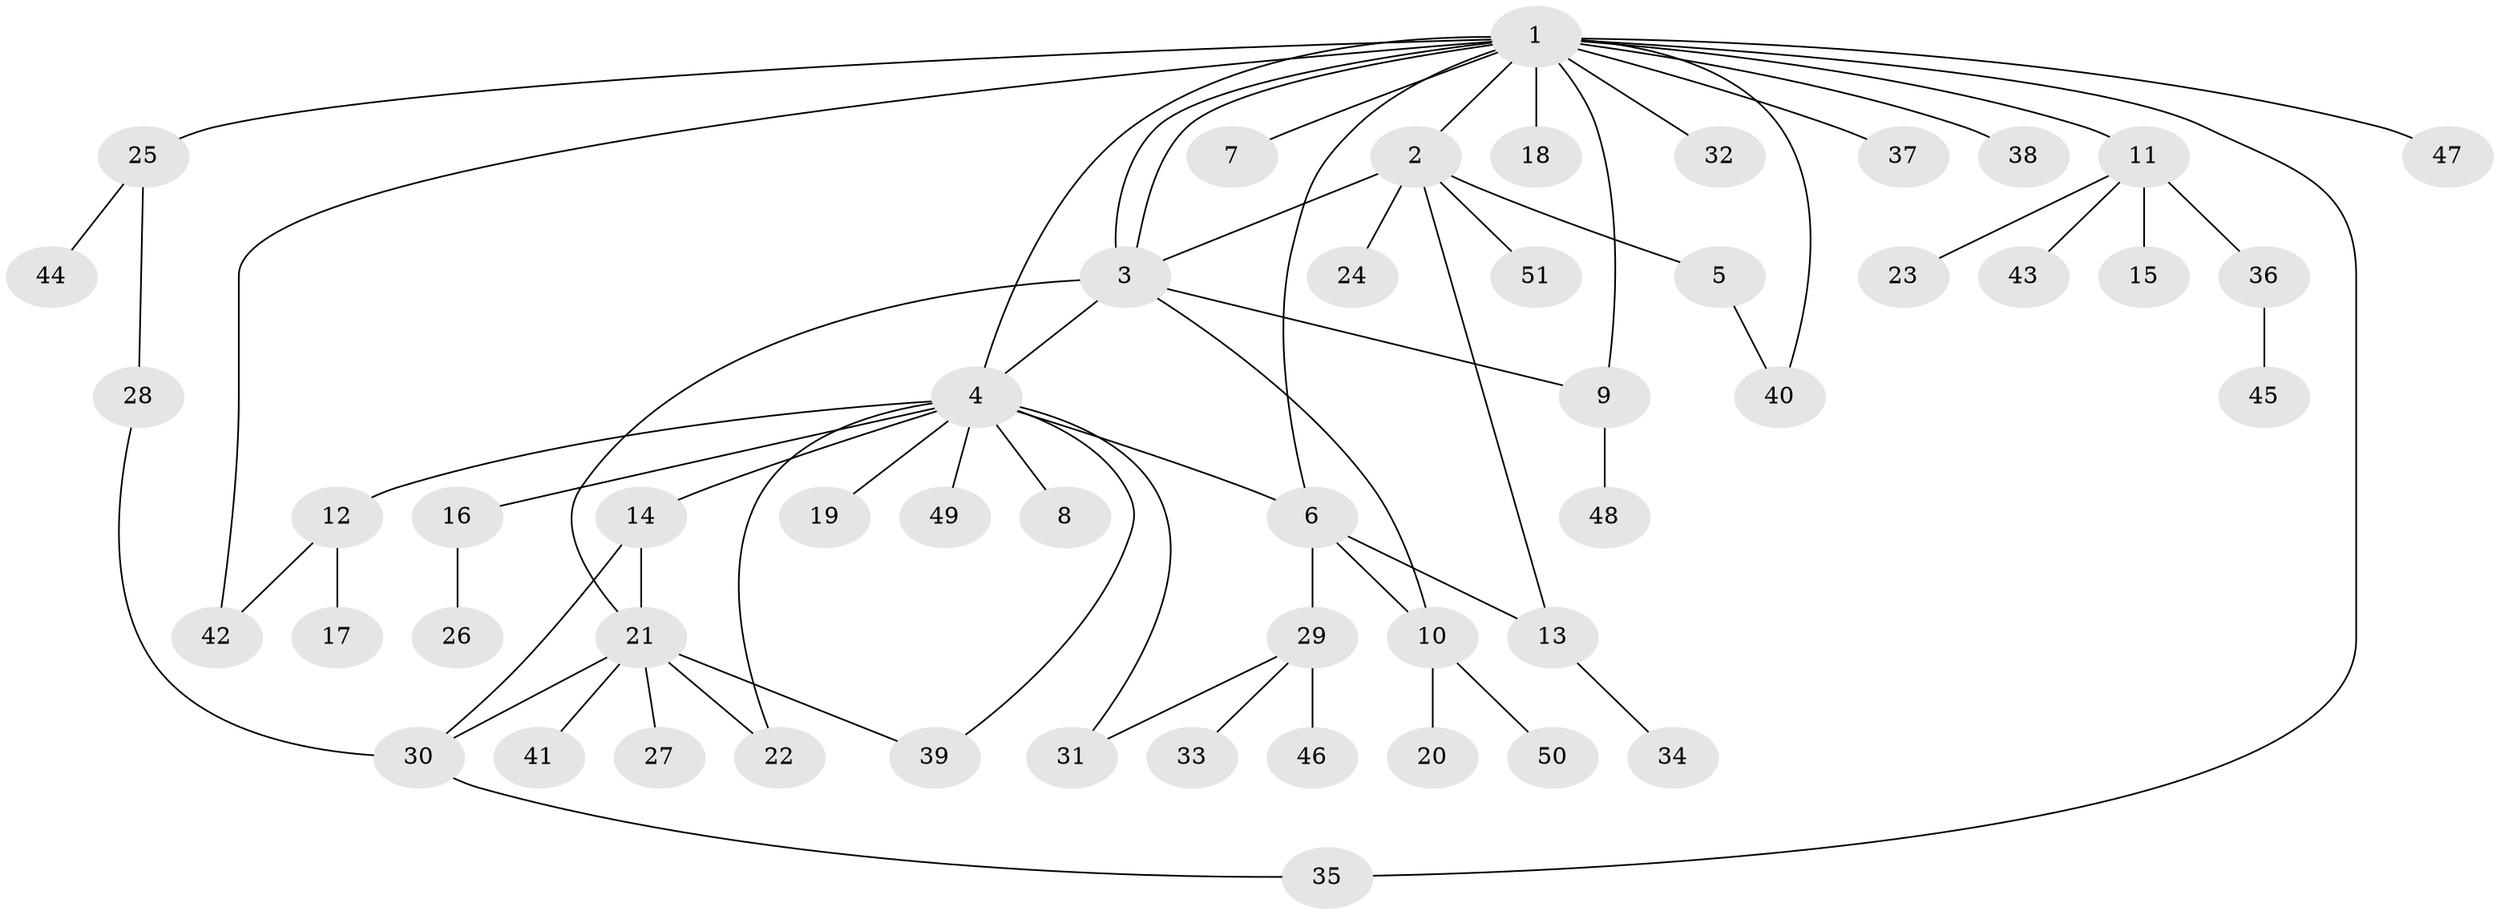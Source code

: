 // Generated by graph-tools (version 1.1) at 2025/35/03/09/25 02:35:30]
// undirected, 51 vertices, 66 edges
graph export_dot {
graph [start="1"]
  node [color=gray90,style=filled];
  1;
  2;
  3;
  4;
  5;
  6;
  7;
  8;
  9;
  10;
  11;
  12;
  13;
  14;
  15;
  16;
  17;
  18;
  19;
  20;
  21;
  22;
  23;
  24;
  25;
  26;
  27;
  28;
  29;
  30;
  31;
  32;
  33;
  34;
  35;
  36;
  37;
  38;
  39;
  40;
  41;
  42;
  43;
  44;
  45;
  46;
  47;
  48;
  49;
  50;
  51;
  1 -- 2;
  1 -- 3;
  1 -- 3;
  1 -- 4;
  1 -- 6;
  1 -- 7;
  1 -- 9;
  1 -- 11;
  1 -- 18;
  1 -- 25;
  1 -- 32;
  1 -- 35;
  1 -- 37;
  1 -- 38;
  1 -- 40;
  1 -- 42;
  1 -- 47;
  2 -- 3;
  2 -- 5;
  2 -- 13;
  2 -- 24;
  2 -- 51;
  3 -- 4;
  3 -- 9;
  3 -- 10;
  3 -- 21;
  4 -- 6;
  4 -- 8;
  4 -- 12;
  4 -- 14;
  4 -- 16;
  4 -- 19;
  4 -- 22;
  4 -- 31;
  4 -- 39;
  4 -- 49;
  5 -- 40;
  6 -- 10;
  6 -- 13;
  6 -- 29;
  9 -- 48;
  10 -- 20;
  10 -- 50;
  11 -- 15;
  11 -- 23;
  11 -- 36;
  11 -- 43;
  12 -- 17;
  12 -- 42;
  13 -- 34;
  14 -- 21;
  14 -- 30;
  16 -- 26;
  21 -- 22;
  21 -- 27;
  21 -- 30;
  21 -- 39;
  21 -- 41;
  25 -- 28;
  25 -- 44;
  28 -- 30;
  29 -- 31;
  29 -- 33;
  29 -- 46;
  30 -- 35;
  36 -- 45;
}
